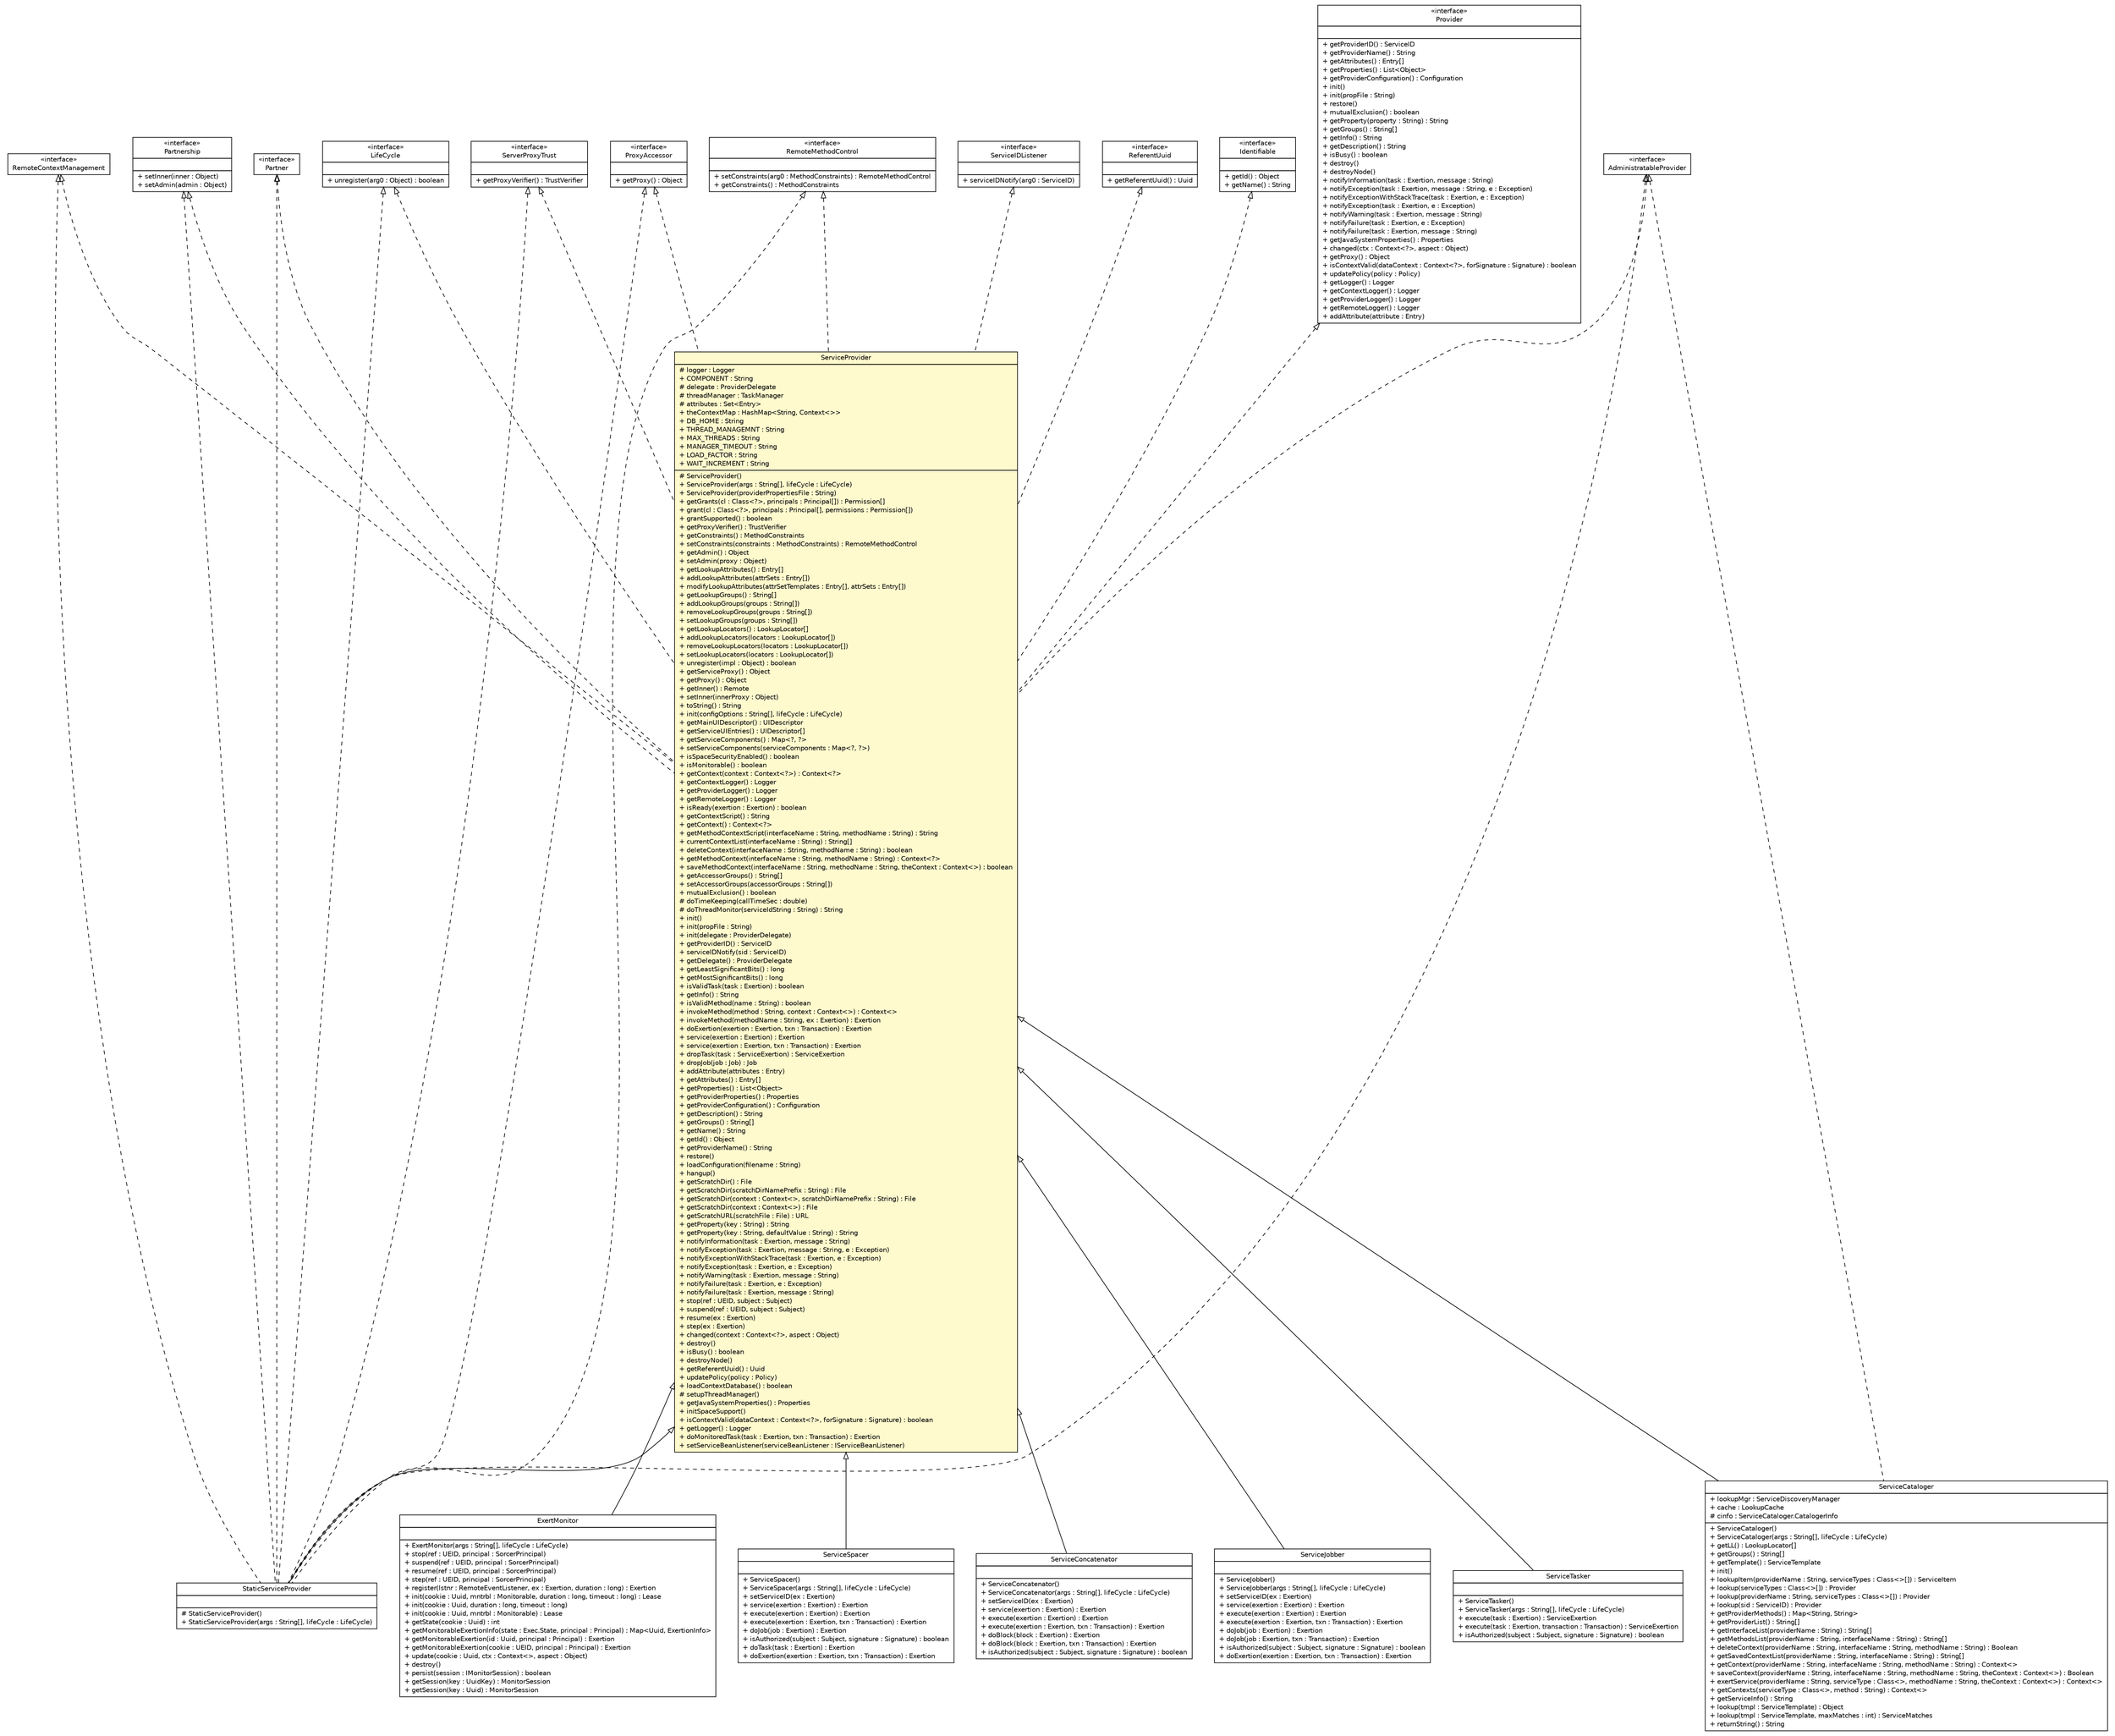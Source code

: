 #!/usr/local/bin/dot
#
# Class diagram 
# Generated by UMLGraph version R5_6 (http://www.umlgraph.org/)
#

digraph G {
	edge [fontname="Helvetica",fontsize=10,labelfontname="Helvetica",labelfontsize=10];
	node [fontname="Helvetica",fontsize=10,shape=plaintext];
	nodesep=0.25;
	ranksep=0.5;
	// sorcer.core.AdministratableProvider
	c480351 [label=<<table title="sorcer.core.AdministratableProvider" border="0" cellborder="1" cellspacing="0" cellpadding="2" port="p" href="../AdministratableProvider.html">
		<tr><td><table border="0" cellspacing="0" cellpadding="1">
<tr><td align="center" balign="center"> &#171;interface&#187; </td></tr>
<tr><td align="center" balign="center"> AdministratableProvider </td></tr>
		</table></td></tr>
		</table>>, URL="../AdministratableProvider.html", fontname="Helvetica", fontcolor="black", fontsize=10.0];
	// sorcer.core.RemoteContextManagement
	c480356 [label=<<table title="sorcer.core.RemoteContextManagement" border="0" cellborder="1" cellspacing="0" cellpadding="2" port="p" href="../RemoteContextManagement.html">
		<tr><td><table border="0" cellspacing="0" cellpadding="1">
<tr><td align="center" balign="center"> &#171;interface&#187; </td></tr>
<tr><td align="center" balign="center"> RemoteContextManagement </td></tr>
		</table></td></tr>
		</table>>, URL="../RemoteContextManagement.html", fontname="Helvetica", fontcolor="black", fontsize=10.0];
	// sorcer.service.Identifiable
	c480499 [label=<<table title="sorcer.service.Identifiable" border="0" cellborder="1" cellspacing="0" cellpadding="2" port="p" href="../../service/Identifiable.html">
		<tr><td><table border="0" cellspacing="0" cellpadding="1">
<tr><td align="center" balign="center"> &#171;interface&#187; </td></tr>
<tr><td align="center" balign="center"> Identifiable </td></tr>
		</table></td></tr>
		<tr><td><table border="0" cellspacing="0" cellpadding="1">
<tr><td align="left" balign="left">  </td></tr>
		</table></td></tr>
		<tr><td><table border="0" cellspacing="0" cellpadding="1">
<tr><td align="left" balign="left"> + getId() : Object </td></tr>
<tr><td align="left" balign="left"> + getName() : String </td></tr>
		</table></td></tr>
		</table>>, URL="../../service/Identifiable.html", fontname="Helvetica", fontcolor="black", fontsize=10.0];
	// sorcer.core.provider.StaticServiceProvider
	c480572 [label=<<table title="sorcer.core.provider.StaticServiceProvider" border="0" cellborder="1" cellspacing="0" cellpadding="2" port="p" href="./StaticServiceProvider.html">
		<tr><td><table border="0" cellspacing="0" cellpadding="1">
<tr><td align="center" balign="center"> StaticServiceProvider </td></tr>
		</table></td></tr>
		<tr><td><table border="0" cellspacing="0" cellpadding="1">
<tr><td align="left" balign="left">  </td></tr>
		</table></td></tr>
		<tr><td><table border="0" cellspacing="0" cellpadding="1">
<tr><td align="left" balign="left"> # StaticServiceProvider() </td></tr>
<tr><td align="left" balign="left"> + StaticServiceProvider(args : String[], lifeCycle : LifeCycle) </td></tr>
		</table></td></tr>
		</table>>, URL="./StaticServiceProvider.html", fontname="Helvetica", fontcolor="black", fontsize=10.0];
	// sorcer.core.provider.ServiceTasker
	c480574 [label=<<table title="sorcer.core.provider.ServiceTasker" border="0" cellborder="1" cellspacing="0" cellpadding="2" port="p" href="./ServiceTasker.html">
		<tr><td><table border="0" cellspacing="0" cellpadding="1">
<tr><td align="center" balign="center"> ServiceTasker </td></tr>
		</table></td></tr>
		<tr><td><table border="0" cellspacing="0" cellpadding="1">
<tr><td align="left" balign="left">  </td></tr>
		</table></td></tr>
		<tr><td><table border="0" cellspacing="0" cellpadding="1">
<tr><td align="left" balign="left"> + ServiceTasker() </td></tr>
<tr><td align="left" balign="left"> + ServiceTasker(args : String[], lifeCycle : LifeCycle) </td></tr>
<tr><td align="left" balign="left"> + execute(task : Exertion) : ServiceExertion </td></tr>
<tr><td align="left" balign="left"> + execute(task : Exertion, transaction : Transaction) : ServiceExertion </td></tr>
<tr><td align="left" balign="left"> + isAuthorized(subject : Subject, signature : Signature) : boolean </td></tr>
		</table></td></tr>
		</table>>, URL="./ServiceTasker.html", fontname="Helvetica", fontcolor="black", fontsize=10.0];
	// sorcer.core.provider.ServiceProvider
	c480582 [label=<<table title="sorcer.core.provider.ServiceProvider" border="0" cellborder="1" cellspacing="0" cellpadding="2" port="p" bgcolor="lemonChiffon" href="./ServiceProvider.html">
		<tr><td><table border="0" cellspacing="0" cellpadding="1">
<tr><td align="center" balign="center"> ServiceProvider </td></tr>
		</table></td></tr>
		<tr><td><table border="0" cellspacing="0" cellpadding="1">
<tr><td align="left" balign="left"> # logger : Logger </td></tr>
<tr><td align="left" balign="left"> + COMPONENT : String </td></tr>
<tr><td align="left" balign="left"> # delegate : ProviderDelegate </td></tr>
<tr><td align="left" balign="left"> # threadManager : TaskManager </td></tr>
<tr><td align="left" balign="left"> # attributes : Set&lt;Entry&gt; </td></tr>
<tr><td align="left" balign="left"> + theContextMap : HashMap&lt;String, Context&lt;&gt;&gt; </td></tr>
<tr><td align="left" balign="left"> + DB_HOME : String </td></tr>
<tr><td align="left" balign="left"> + THREAD_MANAGEMNT : String </td></tr>
<tr><td align="left" balign="left"> + MAX_THREADS : String </td></tr>
<tr><td align="left" balign="left"> + MANAGER_TIMEOUT : String </td></tr>
<tr><td align="left" balign="left"> + LOAD_FACTOR : String </td></tr>
<tr><td align="left" balign="left"> + WAIT_INCREMENT : String </td></tr>
		</table></td></tr>
		<tr><td><table border="0" cellspacing="0" cellpadding="1">
<tr><td align="left" balign="left"> # ServiceProvider() </td></tr>
<tr><td align="left" balign="left"> + ServiceProvider(args : String[], lifeCycle : LifeCycle) </td></tr>
<tr><td align="left" balign="left"> + ServiceProvider(providerPropertiesFile : String) </td></tr>
<tr><td align="left" balign="left"> + getGrants(cl : Class&lt;?&gt;, principals : Principal[]) : Permission[] </td></tr>
<tr><td align="left" balign="left"> + grant(cl : Class&lt;?&gt;, principals : Principal[], permissions : Permission[]) </td></tr>
<tr><td align="left" balign="left"> + grantSupported() : boolean </td></tr>
<tr><td align="left" balign="left"> + getProxyVerifier() : TrustVerifier </td></tr>
<tr><td align="left" balign="left"> + getConstraints() : MethodConstraints </td></tr>
<tr><td align="left" balign="left"> + setConstraints(constraints : MethodConstraints) : RemoteMethodControl </td></tr>
<tr><td align="left" balign="left"> + getAdmin() : Object </td></tr>
<tr><td align="left" balign="left"> + setAdmin(proxy : Object) </td></tr>
<tr><td align="left" balign="left"> + getLookupAttributes() : Entry[] </td></tr>
<tr><td align="left" balign="left"> + addLookupAttributes(attrSets : Entry[]) </td></tr>
<tr><td align="left" balign="left"> + modifyLookupAttributes(attrSetTemplates : Entry[], attrSets : Entry[]) </td></tr>
<tr><td align="left" balign="left"> + getLookupGroups() : String[] </td></tr>
<tr><td align="left" balign="left"> + addLookupGroups(groups : String[]) </td></tr>
<tr><td align="left" balign="left"> + removeLookupGroups(groups : String[]) </td></tr>
<tr><td align="left" balign="left"> + setLookupGroups(groups : String[]) </td></tr>
<tr><td align="left" balign="left"> + getLookupLocators() : LookupLocator[] </td></tr>
<tr><td align="left" balign="left"> + addLookupLocators(locators : LookupLocator[]) </td></tr>
<tr><td align="left" balign="left"> + removeLookupLocators(locators : LookupLocator[]) </td></tr>
<tr><td align="left" balign="left"> + setLookupLocators(locators : LookupLocator[]) </td></tr>
<tr><td align="left" balign="left"> + unregister(impl : Object) : boolean </td></tr>
<tr><td align="left" balign="left"> + getServiceProxy() : Object </td></tr>
<tr><td align="left" balign="left"> + getProxy() : Object </td></tr>
<tr><td align="left" balign="left"> + getInner() : Remote </td></tr>
<tr><td align="left" balign="left"> + setInner(innerProxy : Object) </td></tr>
<tr><td align="left" balign="left"> + toString() : String </td></tr>
<tr><td align="left" balign="left"> + init(configOptions : String[], lifeCycle : LifeCycle) </td></tr>
<tr><td align="left" balign="left"> + getMainUIDescriptor() : UIDescriptor </td></tr>
<tr><td align="left" balign="left"> + getServiceUIEntries() : UIDescriptor[] </td></tr>
<tr><td align="left" balign="left"> + getServiceComponents() : Map&lt;?, ?&gt; </td></tr>
<tr><td align="left" balign="left"> + setServiceComponents(serviceComponents : Map&lt;?, ?&gt;) </td></tr>
<tr><td align="left" balign="left"> + isSpaceSecurityEnabled() : boolean </td></tr>
<tr><td align="left" balign="left"> + isMonitorable() : boolean </td></tr>
<tr><td align="left" balign="left"> + getContext(context : Context&lt;?&gt;) : Context&lt;?&gt; </td></tr>
<tr><td align="left" balign="left"> + getContextLogger() : Logger </td></tr>
<tr><td align="left" balign="left"> + getProviderLogger() : Logger </td></tr>
<tr><td align="left" balign="left"> + getRemoteLogger() : Logger </td></tr>
<tr><td align="left" balign="left"> + isReady(exertion : Exertion) : boolean </td></tr>
<tr><td align="left" balign="left"> + getContextScript() : String </td></tr>
<tr><td align="left" balign="left"> + getContext() : Context&lt;?&gt; </td></tr>
<tr><td align="left" balign="left"> + getMethodContextScript(interfaceName : String, methodName : String) : String </td></tr>
<tr><td align="left" balign="left"> + currentContextList(interfaceName : String) : String[] </td></tr>
<tr><td align="left" balign="left"> + deleteContext(interfaceName : String, methodName : String) : boolean </td></tr>
<tr><td align="left" balign="left"> + getMethodContext(interfaceName : String, methodName : String) : Context&lt;?&gt; </td></tr>
<tr><td align="left" balign="left"> + saveMethodContext(interfaceName : String, methodName : String, theContext : Context&lt;&gt;) : boolean </td></tr>
<tr><td align="left" balign="left"> + getAccessorGroups() : String[] </td></tr>
<tr><td align="left" balign="left"> + setAccessorGroups(accessorGroups : String[]) </td></tr>
<tr><td align="left" balign="left"> + mutualExclusion() : boolean </td></tr>
<tr><td align="left" balign="left"> # doTimeKeeping(callTimeSec : double) </td></tr>
<tr><td align="left" balign="left"> # doThreadMonitor(serviceIdString : String) : String </td></tr>
<tr><td align="left" balign="left"> + init() </td></tr>
<tr><td align="left" balign="left"> + init(propFile : String) </td></tr>
<tr><td align="left" balign="left"> + init(delegate : ProviderDelegate) </td></tr>
<tr><td align="left" balign="left"> + getProviderID() : ServiceID </td></tr>
<tr><td align="left" balign="left"> + serviceIDNotify(sid : ServiceID) </td></tr>
<tr><td align="left" balign="left"> + getDelegate() : ProviderDelegate </td></tr>
<tr><td align="left" balign="left"> + getLeastSignificantBits() : long </td></tr>
<tr><td align="left" balign="left"> + getMostSignificantBits() : long </td></tr>
<tr><td align="left" balign="left"> + isValidTask(task : Exertion) : boolean </td></tr>
<tr><td align="left" balign="left"> + getInfo() : String </td></tr>
<tr><td align="left" balign="left"> + isValidMethod(name : String) : boolean </td></tr>
<tr><td align="left" balign="left"> + invokeMethod(method : String, context : Context&lt;&gt;) : Context&lt;&gt; </td></tr>
<tr><td align="left" balign="left"> + invokeMethod(methodName : String, ex : Exertion) : Exertion </td></tr>
<tr><td align="left" balign="left"> + doExertion(exertion : Exertion, txn : Transaction) : Exertion </td></tr>
<tr><td align="left" balign="left"> + service(exertion : Exertion) : Exertion </td></tr>
<tr><td align="left" balign="left"> + service(exertion : Exertion, txn : Transaction) : Exertion </td></tr>
<tr><td align="left" balign="left"> + dropTask(task : ServiceExertion) : ServiceExertion </td></tr>
<tr><td align="left" balign="left"> + dropJob(job : Job) : Job </td></tr>
<tr><td align="left" balign="left"> + addAttribute(attributes : Entry) </td></tr>
<tr><td align="left" balign="left"> + getAttributes() : Entry[] </td></tr>
<tr><td align="left" balign="left"> + getProperties() : List&lt;Object&gt; </td></tr>
<tr><td align="left" balign="left"> + getProviderProperties() : Properties </td></tr>
<tr><td align="left" balign="left"> + getProviderConfiguration() : Configuration </td></tr>
<tr><td align="left" balign="left"> + getDescription() : String </td></tr>
<tr><td align="left" balign="left"> + getGroups() : String[] </td></tr>
<tr><td align="left" balign="left"> + getName() : String </td></tr>
<tr><td align="left" balign="left"> + getId() : Object </td></tr>
<tr><td align="left" balign="left"> + getProviderName() : String </td></tr>
<tr><td align="left" balign="left"> + restore() </td></tr>
<tr><td align="left" balign="left"> + loadConfiguration(filename : String) </td></tr>
<tr><td align="left" balign="left"> + hangup() </td></tr>
<tr><td align="left" balign="left"> + getScratchDir() : File </td></tr>
<tr><td align="left" balign="left"> + getScratchDir(scratchDirNamePrefix : String) : File </td></tr>
<tr><td align="left" balign="left"> + getScratchDir(context : Context&lt;&gt;, scratchDirNamePrefix : String) : File </td></tr>
<tr><td align="left" balign="left"> + getScratchDir(context : Context&lt;&gt;) : File </td></tr>
<tr><td align="left" balign="left"> + getScratchURL(scratchFile : File) : URL </td></tr>
<tr><td align="left" balign="left"> + getProperty(key : String) : String </td></tr>
<tr><td align="left" balign="left"> + getProperty(key : String, defaultValue : String) : String </td></tr>
<tr><td align="left" balign="left"> + notifyInformation(task : Exertion, message : String) </td></tr>
<tr><td align="left" balign="left"> + notifyException(task : Exertion, message : String, e : Exception) </td></tr>
<tr><td align="left" balign="left"> + notifyExceptionWithStackTrace(task : Exertion, e : Exception) </td></tr>
<tr><td align="left" balign="left"> + notifyException(task : Exertion, e : Exception) </td></tr>
<tr><td align="left" balign="left"> + notifyWarning(task : Exertion, message : String) </td></tr>
<tr><td align="left" balign="left"> + notifyFailure(task : Exertion, e : Exception) </td></tr>
<tr><td align="left" balign="left"> + notifyFailure(task : Exertion, message : String) </td></tr>
<tr><td align="left" balign="left"> + stop(ref : UEID, subject : Subject) </td></tr>
<tr><td align="left" balign="left"> + suspend(ref : UEID, subject : Subject) </td></tr>
<tr><td align="left" balign="left"> + resume(ex : Exertion) </td></tr>
<tr><td align="left" balign="left"> + step(ex : Exertion) </td></tr>
<tr><td align="left" balign="left"> + changed(context : Context&lt;?&gt;, aspect : Object) </td></tr>
<tr><td align="left" balign="left"> + destroy() </td></tr>
<tr><td align="left" balign="left"> + isBusy() : boolean </td></tr>
<tr><td align="left" balign="left"> + destroyNode() </td></tr>
<tr><td align="left" balign="left"> + getReferentUuid() : Uuid </td></tr>
<tr><td align="left" balign="left"> + updatePolicy(policy : Policy) </td></tr>
<tr><td align="left" balign="left"> + loadContextDatabase() : boolean </td></tr>
<tr><td align="left" balign="left"> # setupThreadManager() </td></tr>
<tr><td align="left" balign="left"> + getJavaSystemProperties() : Properties </td></tr>
<tr><td align="left" balign="left"> + initSpaceSupport() </td></tr>
<tr><td align="left" balign="left"> + isContextValid(dataContext : Context&lt;?&gt;, forSignature : Signature) : boolean </td></tr>
<tr><td align="left" balign="left"> + getLogger() : Logger </td></tr>
<tr><td align="left" balign="left"> + doMonitoredTask(task : Exertion, txn : Transaction) : Exertion </td></tr>
<tr><td align="left" balign="left"> + setServiceBeanListener(serviceBeanListener : IServiceBeanListener) </td></tr>
		</table></td></tr>
		</table>>, URL="./ServiceProvider.html", fontname="Helvetica", fontcolor="black", fontsize=10.0];
	// sorcer.core.provider.Provider
	c480589 [label=<<table title="sorcer.core.provider.Provider" border="0" cellborder="1" cellspacing="0" cellpadding="2" port="p" href="./Provider.html">
		<tr><td><table border="0" cellspacing="0" cellpadding="1">
<tr><td align="center" balign="center"> &#171;interface&#187; </td></tr>
<tr><td align="center" balign="center"> Provider </td></tr>
		</table></td></tr>
		<tr><td><table border="0" cellspacing="0" cellpadding="1">
<tr><td align="left" balign="left">  </td></tr>
		</table></td></tr>
		<tr><td><table border="0" cellspacing="0" cellpadding="1">
<tr><td align="left" balign="left"> + getProviderID() : ServiceID </td></tr>
<tr><td align="left" balign="left"> + getProviderName() : String </td></tr>
<tr><td align="left" balign="left"> + getAttributes() : Entry[] </td></tr>
<tr><td align="left" balign="left"> + getProperties() : List&lt;Object&gt; </td></tr>
<tr><td align="left" balign="left"> + getProviderConfiguration() : Configuration </td></tr>
<tr><td align="left" balign="left"> + init() </td></tr>
<tr><td align="left" balign="left"> + init(propFile : String) </td></tr>
<tr><td align="left" balign="left"> + restore() </td></tr>
<tr><td align="left" balign="left"> + mutualExclusion() : boolean </td></tr>
<tr><td align="left" balign="left"> + getProperty(property : String) : String </td></tr>
<tr><td align="left" balign="left"> + getGroups() : String[] </td></tr>
<tr><td align="left" balign="left"> + getInfo() : String </td></tr>
<tr><td align="left" balign="left"> + getDescription() : String </td></tr>
<tr><td align="left" balign="left"> + isBusy() : boolean </td></tr>
<tr><td align="left" balign="left"> + destroy() </td></tr>
<tr><td align="left" balign="left"> + destroyNode() </td></tr>
<tr><td align="left" balign="left"> + notifyInformation(task : Exertion, message : String) </td></tr>
<tr><td align="left" balign="left"> + notifyException(task : Exertion, message : String, e : Exception) </td></tr>
<tr><td align="left" balign="left"> + notifyExceptionWithStackTrace(task : Exertion, e : Exception) </td></tr>
<tr><td align="left" balign="left"> + notifyException(task : Exertion, e : Exception) </td></tr>
<tr><td align="left" balign="left"> + notifyWarning(task : Exertion, message : String) </td></tr>
<tr><td align="left" balign="left"> + notifyFailure(task : Exertion, e : Exception) </td></tr>
<tr><td align="left" balign="left"> + notifyFailure(task : Exertion, message : String) </td></tr>
<tr><td align="left" balign="left"> + getJavaSystemProperties() : Properties </td></tr>
<tr><td align="left" balign="left"> + changed(ctx : Context&lt;?&gt;, aspect : Object) </td></tr>
<tr><td align="left" balign="left"> + getProxy() : Object </td></tr>
<tr><td align="left" balign="left"> + isContextValid(dataContext : Context&lt;?&gt;, forSignature : Signature) : boolean </td></tr>
<tr><td align="left" balign="left"> + updatePolicy(policy : Policy) </td></tr>
<tr><td align="left" balign="left"> + getLogger() : Logger </td></tr>
<tr><td align="left" balign="left"> + getContextLogger() : Logger </td></tr>
<tr><td align="left" balign="left"> + getProviderLogger() : Logger </td></tr>
<tr><td align="left" balign="left"> + getRemoteLogger() : Logger </td></tr>
<tr><td align="left" balign="left"> + addAttribute(attribute : Entry) </td></tr>
		</table></td></tr>
		</table>>, URL="./Provider.html", fontname="Helvetica", fontcolor="black", fontsize=10.0];
	// sorcer.core.provider.exertmonitor.ExertMonitor
	c480591 [label=<<table title="sorcer.core.provider.exertmonitor.ExertMonitor" border="0" cellborder="1" cellspacing="0" cellpadding="2" port="p" href="./exertmonitor/ExertMonitor.html">
		<tr><td><table border="0" cellspacing="0" cellpadding="1">
<tr><td align="center" balign="center"> ExertMonitor </td></tr>
		</table></td></tr>
		<tr><td><table border="0" cellspacing="0" cellpadding="1">
<tr><td align="left" balign="left">  </td></tr>
		</table></td></tr>
		<tr><td><table border="0" cellspacing="0" cellpadding="1">
<tr><td align="left" balign="left"> + ExertMonitor(args : String[], lifeCycle : LifeCycle) </td></tr>
<tr><td align="left" balign="left"> + stop(ref : UEID, principal : SorcerPrincipal) </td></tr>
<tr><td align="left" balign="left"> + suspend(ref : UEID, principal : SorcerPrincipal) </td></tr>
<tr><td align="left" balign="left"> + resume(ref : UEID, principal : SorcerPrincipal) </td></tr>
<tr><td align="left" balign="left"> + step(ref : UEID, principal : SorcerPrincipal) </td></tr>
<tr><td align="left" balign="left"> + register(lstnr : RemoteEventListener, ex : Exertion, duration : long) : Exertion </td></tr>
<tr><td align="left" balign="left"> + init(cookie : Uuid, mntrbl : Monitorable, duration : long, timeout : long) : Lease </td></tr>
<tr><td align="left" balign="left"> + init(cookie : Uuid, duration : long, timeout : long) </td></tr>
<tr><td align="left" balign="left"> + init(cookie : Uuid, mntrbl : Monitorable) : Lease </td></tr>
<tr><td align="left" balign="left"> + getState(cookie : Uuid) : int </td></tr>
<tr><td align="left" balign="left"> + getMonitorableExertionInfo(state : Exec.State, principal : Principal) : Map&lt;Uuid, ExertionInfo&gt; </td></tr>
<tr><td align="left" balign="left"> + getMonitorableExertion(id : Uuid, principal : Principal) : Exertion </td></tr>
<tr><td align="left" balign="left"> + getMonitorableExertion(cookie : UEID, principal : Principal) : Exertion </td></tr>
<tr><td align="left" balign="left"> + update(cookie : Uuid, ctx : Context&lt;&gt;, aspect : Object) </td></tr>
<tr><td align="left" balign="left"> + destroy() </td></tr>
<tr><td align="left" balign="left"> + persist(session : IMonitorSession) : boolean </td></tr>
<tr><td align="left" balign="left"> + getSession(key : UuidKey) : MonitorSession </td></tr>
<tr><td align="left" balign="left"> + getSession(key : Uuid) : MonitorSession </td></tr>
		</table></td></tr>
		</table>>, URL="./exertmonitor/ExertMonitor.html", fontname="Helvetica", fontcolor="black", fontsize=10.0];
	// sorcer.core.proxy.Partnership
	c480613 [label=<<table title="sorcer.core.proxy.Partnership" border="0" cellborder="1" cellspacing="0" cellpadding="2" port="p" href="../proxy/Partnership.html">
		<tr><td><table border="0" cellspacing="0" cellpadding="1">
<tr><td align="center" balign="center"> &#171;interface&#187; </td></tr>
<tr><td align="center" balign="center"> Partnership </td></tr>
		</table></td></tr>
		<tr><td><table border="0" cellspacing="0" cellpadding="1">
<tr><td align="left" balign="left">  </td></tr>
		</table></td></tr>
		<tr><td><table border="0" cellspacing="0" cellpadding="1">
<tr><td align="left" balign="left"> + setInner(inner : Object) </td></tr>
<tr><td align="left" balign="left"> + setAdmin(admin : Object) </td></tr>
		</table></td></tr>
		</table>>, URL="../proxy/Partnership.html", fontname="Helvetica", fontcolor="black", fontsize=10.0];
	// sorcer.core.proxy.Partner
	c480615 [label=<<table title="sorcer.core.proxy.Partner" border="0" cellborder="1" cellspacing="0" cellpadding="2" port="p" href="../proxy/Partner.html">
		<tr><td><table border="0" cellspacing="0" cellpadding="1">
<tr><td align="center" balign="center"> &#171;interface&#187; </td></tr>
<tr><td align="center" balign="center"> Partner </td></tr>
		</table></td></tr>
		</table>>, URL="../proxy/Partner.html", fontname="Helvetica", fontcolor="black", fontsize=10.0];
	// sorcer.core.provider.jobber.ServiceSpacer
	c480758 [label=<<table title="sorcer.core.provider.jobber.ServiceSpacer" border="0" cellborder="1" cellspacing="0" cellpadding="2" port="p" href="./jobber/ServiceSpacer.html">
		<tr><td><table border="0" cellspacing="0" cellpadding="1">
<tr><td align="center" balign="center"> ServiceSpacer </td></tr>
		</table></td></tr>
		<tr><td><table border="0" cellspacing="0" cellpadding="1">
<tr><td align="left" balign="left">  </td></tr>
		</table></td></tr>
		<tr><td><table border="0" cellspacing="0" cellpadding="1">
<tr><td align="left" balign="left"> + ServiceSpacer() </td></tr>
<tr><td align="left" balign="left"> + ServiceSpacer(args : String[], lifeCycle : LifeCycle) </td></tr>
<tr><td align="left" balign="left"> + setServiceID(ex : Exertion) </td></tr>
<tr><td align="left" balign="left"> + service(exertion : Exertion) : Exertion </td></tr>
<tr><td align="left" balign="left"> + execute(exertion : Exertion) : Exertion </td></tr>
<tr><td align="left" balign="left"> + execute(exertion : Exertion, txn : Transaction) : Exertion </td></tr>
<tr><td align="left" balign="left"> + doJob(job : Exertion) : Exertion </td></tr>
<tr><td align="left" balign="left"> + isAuthorized(subject : Subject, signature : Signature) : boolean </td></tr>
<tr><td align="left" balign="left"> + doTask(task : Exertion) : Exertion </td></tr>
<tr><td align="left" balign="left"> + doExertion(exertion : Exertion, txn : Transaction) : Exertion </td></tr>
		</table></td></tr>
		</table>>, URL="./jobber/ServiceSpacer.html", fontname="Helvetica", fontcolor="black", fontsize=10.0];
	// sorcer.core.provider.jobber.ServiceConcatenator
	c480761 [label=<<table title="sorcer.core.provider.jobber.ServiceConcatenator" border="0" cellborder="1" cellspacing="0" cellpadding="2" port="p" href="./jobber/ServiceConcatenator.html">
		<tr><td><table border="0" cellspacing="0" cellpadding="1">
<tr><td align="center" balign="center"> ServiceConcatenator </td></tr>
		</table></td></tr>
		<tr><td><table border="0" cellspacing="0" cellpadding="1">
<tr><td align="left" balign="left">  </td></tr>
		</table></td></tr>
		<tr><td><table border="0" cellspacing="0" cellpadding="1">
<tr><td align="left" balign="left"> + ServiceConcatenator() </td></tr>
<tr><td align="left" balign="left"> + ServiceConcatenator(args : String[], lifeCycle : LifeCycle) </td></tr>
<tr><td align="left" balign="left"> + setServiceID(ex : Exertion) </td></tr>
<tr><td align="left" balign="left"> + service(exertion : Exertion) : Exertion </td></tr>
<tr><td align="left" balign="left"> + execute(exertion : Exertion) : Exertion </td></tr>
<tr><td align="left" balign="left"> + execute(exertion : Exertion, txn : Transaction) : Exertion </td></tr>
<tr><td align="left" balign="left"> + doBlock(block : Exertion) : Exertion </td></tr>
<tr><td align="left" balign="left"> + doBlock(block : Exertion, txn : Transaction) : Exertion </td></tr>
<tr><td align="left" balign="left"> + isAuthorized(subject : Subject, signature : Signature) : boolean </td></tr>
		</table></td></tr>
		</table>>, URL="./jobber/ServiceConcatenator.html", fontname="Helvetica", fontcolor="black", fontsize=10.0];
	// sorcer.core.provider.jobber.ServiceJobber
	c480762 [label=<<table title="sorcer.core.provider.jobber.ServiceJobber" border="0" cellborder="1" cellspacing="0" cellpadding="2" port="p" href="./jobber/ServiceJobber.html">
		<tr><td><table border="0" cellspacing="0" cellpadding="1">
<tr><td align="center" balign="center"> ServiceJobber </td></tr>
		</table></td></tr>
		<tr><td><table border="0" cellspacing="0" cellpadding="1">
<tr><td align="left" balign="left">  </td></tr>
		</table></td></tr>
		<tr><td><table border="0" cellspacing="0" cellpadding="1">
<tr><td align="left" balign="left"> + ServiceJobber() </td></tr>
<tr><td align="left" balign="left"> + ServiceJobber(args : String[], lifeCycle : LifeCycle) </td></tr>
<tr><td align="left" balign="left"> + setServiceID(ex : Exertion) </td></tr>
<tr><td align="left" balign="left"> + service(exertion : Exertion) : Exertion </td></tr>
<tr><td align="left" balign="left"> + execute(exertion : Exertion) : Exertion </td></tr>
<tr><td align="left" balign="left"> + execute(exertion : Exertion, txn : Transaction) : Exertion </td></tr>
<tr><td align="left" balign="left"> + doJob(job : Exertion) : Exertion </td></tr>
<tr><td align="left" balign="left"> + doJob(job : Exertion, txn : Transaction) : Exertion </td></tr>
<tr><td align="left" balign="left"> + isAuthorized(subject : Subject, signature : Signature) : boolean </td></tr>
<tr><td align="left" balign="left"> + doExertion(exertion : Exertion, txn : Transaction) : Exertion </td></tr>
		</table></td></tr>
		</table>>, URL="./jobber/ServiceJobber.html", fontname="Helvetica", fontcolor="black", fontsize=10.0];
	// sorcer.core.provider.cataloger.ServiceCataloger
	c481024 [label=<<table title="sorcer.core.provider.cataloger.ServiceCataloger" border="0" cellborder="1" cellspacing="0" cellpadding="2" port="p" href="./cataloger/ServiceCataloger.html">
		<tr><td><table border="0" cellspacing="0" cellpadding="1">
<tr><td align="center" balign="center"> ServiceCataloger </td></tr>
		</table></td></tr>
		<tr><td><table border="0" cellspacing="0" cellpadding="1">
<tr><td align="left" balign="left"> + lookupMgr : ServiceDiscoveryManager </td></tr>
<tr><td align="left" balign="left"> + cache : LookupCache </td></tr>
<tr><td align="left" balign="left"> # cinfo : ServiceCataloger.CatalogerInfo </td></tr>
		</table></td></tr>
		<tr><td><table border="0" cellspacing="0" cellpadding="1">
<tr><td align="left" balign="left"> + ServiceCataloger() </td></tr>
<tr><td align="left" balign="left"> + ServiceCataloger(args : String[], lifeCycle : LifeCycle) </td></tr>
<tr><td align="left" balign="left"> + getLL() : LookupLocator[] </td></tr>
<tr><td align="left" balign="left"> + getGroups() : String[] </td></tr>
<tr><td align="left" balign="left"> + getTemplate() : ServiceTemplate </td></tr>
<tr><td align="left" balign="left"> + init() </td></tr>
<tr><td align="left" balign="left"> + lookupItem(providerName : String, serviceTypes : Class&lt;&gt;[]) : ServiceItem </td></tr>
<tr><td align="left" balign="left"> + lookup(serviceTypes : Class&lt;&gt;[]) : Provider </td></tr>
<tr><td align="left" balign="left"> + lookup(providerName : String, serviceTypes : Class&lt;&gt;[]) : Provider </td></tr>
<tr><td align="left" balign="left"> + lookup(sid : ServiceID) : Provider </td></tr>
<tr><td align="left" balign="left"> + getProviderMethods() : Map&lt;String, String&gt; </td></tr>
<tr><td align="left" balign="left"> + getProviderList() : String[] </td></tr>
<tr><td align="left" balign="left"> + getInterfaceList(providerName : String) : String[] </td></tr>
<tr><td align="left" balign="left"> + getMethodsList(providerName : String, interfaceName : String) : String[] </td></tr>
<tr><td align="left" balign="left"> + deleteContext(providerName : String, interfaceName : String, methodName : String) : Boolean </td></tr>
<tr><td align="left" balign="left"> + getSavedContextList(providerName : String, interfaceName : String) : String[] </td></tr>
<tr><td align="left" balign="left"> + getContext(providerName : String, interfaceName : String, methodName : String) : Context&lt;&gt; </td></tr>
<tr><td align="left" balign="left"> + saveContext(providerName : String, interfaceName : String, methodName : String, theContext : Context&lt;&gt;) : Boolean </td></tr>
<tr><td align="left" balign="left"> + exertService(providerName : String, serviceType : Class&lt;&gt;, methodName : String, theContext : Context&lt;&gt;) : Context&lt;&gt; </td></tr>
<tr><td align="left" balign="left"> + getContexts(serviceType : Class&lt;&gt;, method : String) : Context&lt;&gt; </td></tr>
<tr><td align="left" balign="left"> + getServiceInfo() : String </td></tr>
<tr><td align="left" balign="left"> + lookup(tmpl : ServiceTemplate) : Object </td></tr>
<tr><td align="left" balign="left"> + lookup(tmpl : ServiceTemplate, maxMatches : int) : ServiceMatches </td></tr>
<tr><td align="left" balign="left"> + returnString() : String </td></tr>
		</table></td></tr>
		</table>>, URL="./cataloger/ServiceCataloger.html", fontname="Helvetica", fontcolor="black", fontsize=10.0];
	//sorcer.core.provider.StaticServiceProvider extends sorcer.core.provider.ServiceProvider
	c480582:p -> c480572:p [dir=back,arrowtail=empty];
	//sorcer.core.provider.StaticServiceProvider implements sorcer.core.AdministratableProvider
	c480351:p -> c480572:p [dir=back,arrowtail=empty,style=dashed];
	//sorcer.core.provider.StaticServiceProvider implements net.jini.export.ProxyAccessor
	c481064:p -> c480572:p [dir=back,arrowtail=empty,style=dashed];
	//sorcer.core.provider.StaticServiceProvider implements net.jini.security.proxytrust.ServerProxyTrust
	c481065:p -> c480572:p [dir=back,arrowtail=empty,style=dashed];
	//sorcer.core.provider.StaticServiceProvider implements net.jini.core.constraint.RemoteMethodControl
	c481066:p -> c480572:p [dir=back,arrowtail=empty,style=dashed];
	//sorcer.core.provider.StaticServiceProvider implements com.sun.jini.start.LifeCycle
	c481067:p -> c480572:p [dir=back,arrowtail=empty,style=dashed];
	//sorcer.core.provider.StaticServiceProvider implements sorcer.core.proxy.Partner
	c480615:p -> c480572:p [dir=back,arrowtail=empty,style=dashed];
	//sorcer.core.provider.StaticServiceProvider implements sorcer.core.proxy.Partnership
	c480613:p -> c480572:p [dir=back,arrowtail=empty,style=dashed];
	//sorcer.core.provider.StaticServiceProvider implements sorcer.core.RemoteContextManagement
	c480356:p -> c480572:p [dir=back,arrowtail=empty,style=dashed];
	//sorcer.core.provider.ServiceTasker extends sorcer.core.provider.ServiceProvider
	c480582:p -> c480574:p [dir=back,arrowtail=empty];
	//sorcer.core.provider.ServiceProvider implements sorcer.service.Identifiable
	c480499:p -> c480582:p [dir=back,arrowtail=empty,style=dashed];
	//sorcer.core.provider.ServiceProvider implements sorcer.core.provider.Provider
	c480589:p -> c480582:p [dir=back,arrowtail=empty,style=dashed];
	//sorcer.core.provider.ServiceProvider implements net.jini.lookup.ServiceIDListener
	c481068:p -> c480582:p [dir=back,arrowtail=empty,style=dashed];
	//sorcer.core.provider.ServiceProvider implements net.jini.id.ReferentUuid
	c481069:p -> c480582:p [dir=back,arrowtail=empty,style=dashed];
	//sorcer.core.provider.ServiceProvider implements sorcer.core.AdministratableProvider
	c480351:p -> c480582:p [dir=back,arrowtail=empty,style=dashed];
	//sorcer.core.provider.ServiceProvider implements net.jini.export.ProxyAccessor
	c481064:p -> c480582:p [dir=back,arrowtail=empty,style=dashed];
	//sorcer.core.provider.ServiceProvider implements net.jini.security.proxytrust.ServerProxyTrust
	c481065:p -> c480582:p [dir=back,arrowtail=empty,style=dashed];
	//sorcer.core.provider.ServiceProvider implements net.jini.core.constraint.RemoteMethodControl
	c481066:p -> c480582:p [dir=back,arrowtail=empty,style=dashed];
	//sorcer.core.provider.ServiceProvider implements com.sun.jini.start.LifeCycle
	c481067:p -> c480582:p [dir=back,arrowtail=empty,style=dashed];
	//sorcer.core.provider.ServiceProvider implements sorcer.core.proxy.Partner
	c480615:p -> c480582:p [dir=back,arrowtail=empty,style=dashed];
	//sorcer.core.provider.ServiceProvider implements sorcer.core.proxy.Partnership
	c480613:p -> c480582:p [dir=back,arrowtail=empty,style=dashed];
	//sorcer.core.provider.ServiceProvider implements sorcer.core.RemoteContextManagement
	c480356:p -> c480582:p [dir=back,arrowtail=empty,style=dashed];
	//sorcer.core.provider.exertmonitor.ExertMonitor extends sorcer.core.provider.ServiceProvider
	c480582:p -> c480591:p [dir=back,arrowtail=empty];
	//sorcer.core.provider.jobber.ServiceSpacer extends sorcer.core.provider.ServiceProvider
	c480582:p -> c480758:p [dir=back,arrowtail=empty];
	//sorcer.core.provider.jobber.ServiceConcatenator extends sorcer.core.provider.ServiceProvider
	c480582:p -> c480761:p [dir=back,arrowtail=empty];
	//sorcer.core.provider.jobber.ServiceJobber extends sorcer.core.provider.ServiceProvider
	c480582:p -> c480762:p [dir=back,arrowtail=empty];
	//sorcer.core.provider.cataloger.ServiceCataloger extends sorcer.core.provider.ServiceProvider
	c480582:p -> c481024:p [dir=back,arrowtail=empty];
	//sorcer.core.provider.cataloger.ServiceCataloger implements sorcer.core.AdministratableProvider
	c480351:p -> c481024:p [dir=back,arrowtail=empty,style=dashed];
	// net.jini.id.ReferentUuid
	c481069 [label=<<table title="net.jini.id.ReferentUuid" border="0" cellborder="1" cellspacing="0" cellpadding="2" port="p" href="https://river.apache.org/doc/api/net/jini/id/ReferentUuid.html">
		<tr><td><table border="0" cellspacing="0" cellpadding="1">
<tr><td align="center" balign="center"> &#171;interface&#187; </td></tr>
<tr><td align="center" balign="center"> ReferentUuid </td></tr>
		</table></td></tr>
		<tr><td><table border="0" cellspacing="0" cellpadding="1">
<tr><td align="left" balign="left">  </td></tr>
		</table></td></tr>
		<tr><td><table border="0" cellspacing="0" cellpadding="1">
<tr><td align="left" balign="left"> + getReferentUuid() : Uuid </td></tr>
		</table></td></tr>
		</table>>, URL="https://river.apache.org/doc/api/net/jini/id/ReferentUuid.html", fontname="Helvetica", fontcolor="black", fontsize=10.0];
	// net.jini.lookup.ServiceIDListener
	c481068 [label=<<table title="net.jini.lookup.ServiceIDListener" border="0" cellborder="1" cellspacing="0" cellpadding="2" port="p" href="https://river.apache.org/doc/api/net/jini/lookup/ServiceIDListener.html">
		<tr><td><table border="0" cellspacing="0" cellpadding="1">
<tr><td align="center" balign="center"> &#171;interface&#187; </td></tr>
<tr><td align="center" balign="center"> ServiceIDListener </td></tr>
		</table></td></tr>
		<tr><td><table border="0" cellspacing="0" cellpadding="1">
<tr><td align="left" balign="left">  </td></tr>
		</table></td></tr>
		<tr><td><table border="0" cellspacing="0" cellpadding="1">
<tr><td align="left" balign="left"> + serviceIDNotify(arg0 : ServiceID) </td></tr>
		</table></td></tr>
		</table>>, URL="https://river.apache.org/doc/api/net/jini/lookup/ServiceIDListener.html", fontname="Helvetica", fontcolor="black", fontsize=10.0];
	// net.jini.export.ProxyAccessor
	c481064 [label=<<table title="net.jini.export.ProxyAccessor" border="0" cellborder="1" cellspacing="0" cellpadding="2" port="p" href="https://river.apache.org/doc/api/net/jini/export/ProxyAccessor.html">
		<tr><td><table border="0" cellspacing="0" cellpadding="1">
<tr><td align="center" balign="center"> &#171;interface&#187; </td></tr>
<tr><td align="center" balign="center"> ProxyAccessor </td></tr>
		</table></td></tr>
		<tr><td><table border="0" cellspacing="0" cellpadding="1">
<tr><td align="left" balign="left">  </td></tr>
		</table></td></tr>
		<tr><td><table border="0" cellspacing="0" cellpadding="1">
<tr><td align="left" balign="left"> + getProxy() : Object </td></tr>
		</table></td></tr>
		</table>>, URL="https://river.apache.org/doc/api/net/jini/export/ProxyAccessor.html", fontname="Helvetica", fontcolor="black", fontsize=10.0];
	// com.sun.jini.start.LifeCycle
	c481067 [label=<<table title="com.sun.jini.start.LifeCycle" border="0" cellborder="1" cellspacing="0" cellpadding="2" port="p" href="https://river.apache.org/doc/api/com/sun/jini/start/LifeCycle.html">
		<tr><td><table border="0" cellspacing="0" cellpadding="1">
<tr><td align="center" balign="center"> &#171;interface&#187; </td></tr>
<tr><td align="center" balign="center"> LifeCycle </td></tr>
		</table></td></tr>
		<tr><td><table border="0" cellspacing="0" cellpadding="1">
<tr><td align="left" balign="left">  </td></tr>
		</table></td></tr>
		<tr><td><table border="0" cellspacing="0" cellpadding="1">
<tr><td align="left" balign="left"> + unregister(arg0 : Object) : boolean </td></tr>
		</table></td></tr>
		</table>>, URL="https://river.apache.org/doc/api/com/sun/jini/start/LifeCycle.html", fontname="Helvetica", fontcolor="black", fontsize=10.0];
	// net.jini.security.proxytrust.ServerProxyTrust
	c481065 [label=<<table title="net.jini.security.proxytrust.ServerProxyTrust" border="0" cellborder="1" cellspacing="0" cellpadding="2" port="p" href="https://river.apache.org/doc/api/net/jini/security/proxytrust/ServerProxyTrust.html">
		<tr><td><table border="0" cellspacing="0" cellpadding="1">
<tr><td align="center" balign="center"> &#171;interface&#187; </td></tr>
<tr><td align="center" balign="center"> ServerProxyTrust </td></tr>
		</table></td></tr>
		<tr><td><table border="0" cellspacing="0" cellpadding="1">
<tr><td align="left" balign="left">  </td></tr>
		</table></td></tr>
		<tr><td><table border="0" cellspacing="0" cellpadding="1">
<tr><td align="left" balign="left"> + getProxyVerifier() : TrustVerifier </td></tr>
		</table></td></tr>
		</table>>, URL="https://river.apache.org/doc/api/net/jini/security/proxytrust/ServerProxyTrust.html", fontname="Helvetica", fontcolor="black", fontsize=10.0];
	// net.jini.core.constraint.RemoteMethodControl
	c481066 [label=<<table title="net.jini.core.constraint.RemoteMethodControl" border="0" cellborder="1" cellspacing="0" cellpadding="2" port="p" href="https://river.apache.org/doc/api/net/jini/core/constraint/RemoteMethodControl.html">
		<tr><td><table border="0" cellspacing="0" cellpadding="1">
<tr><td align="center" balign="center"> &#171;interface&#187; </td></tr>
<tr><td align="center" balign="center"> RemoteMethodControl </td></tr>
		</table></td></tr>
		<tr><td><table border="0" cellspacing="0" cellpadding="1">
<tr><td align="left" balign="left">  </td></tr>
		</table></td></tr>
		<tr><td><table border="0" cellspacing="0" cellpadding="1">
<tr><td align="left" balign="left"> + setConstraints(arg0 : MethodConstraints) : RemoteMethodControl </td></tr>
<tr><td align="left" balign="left"> + getConstraints() : MethodConstraints </td></tr>
		</table></td></tr>
		</table>>, URL="https://river.apache.org/doc/api/net/jini/core/constraint/RemoteMethodControl.html", fontname="Helvetica", fontcolor="black", fontsize=10.0];
}

